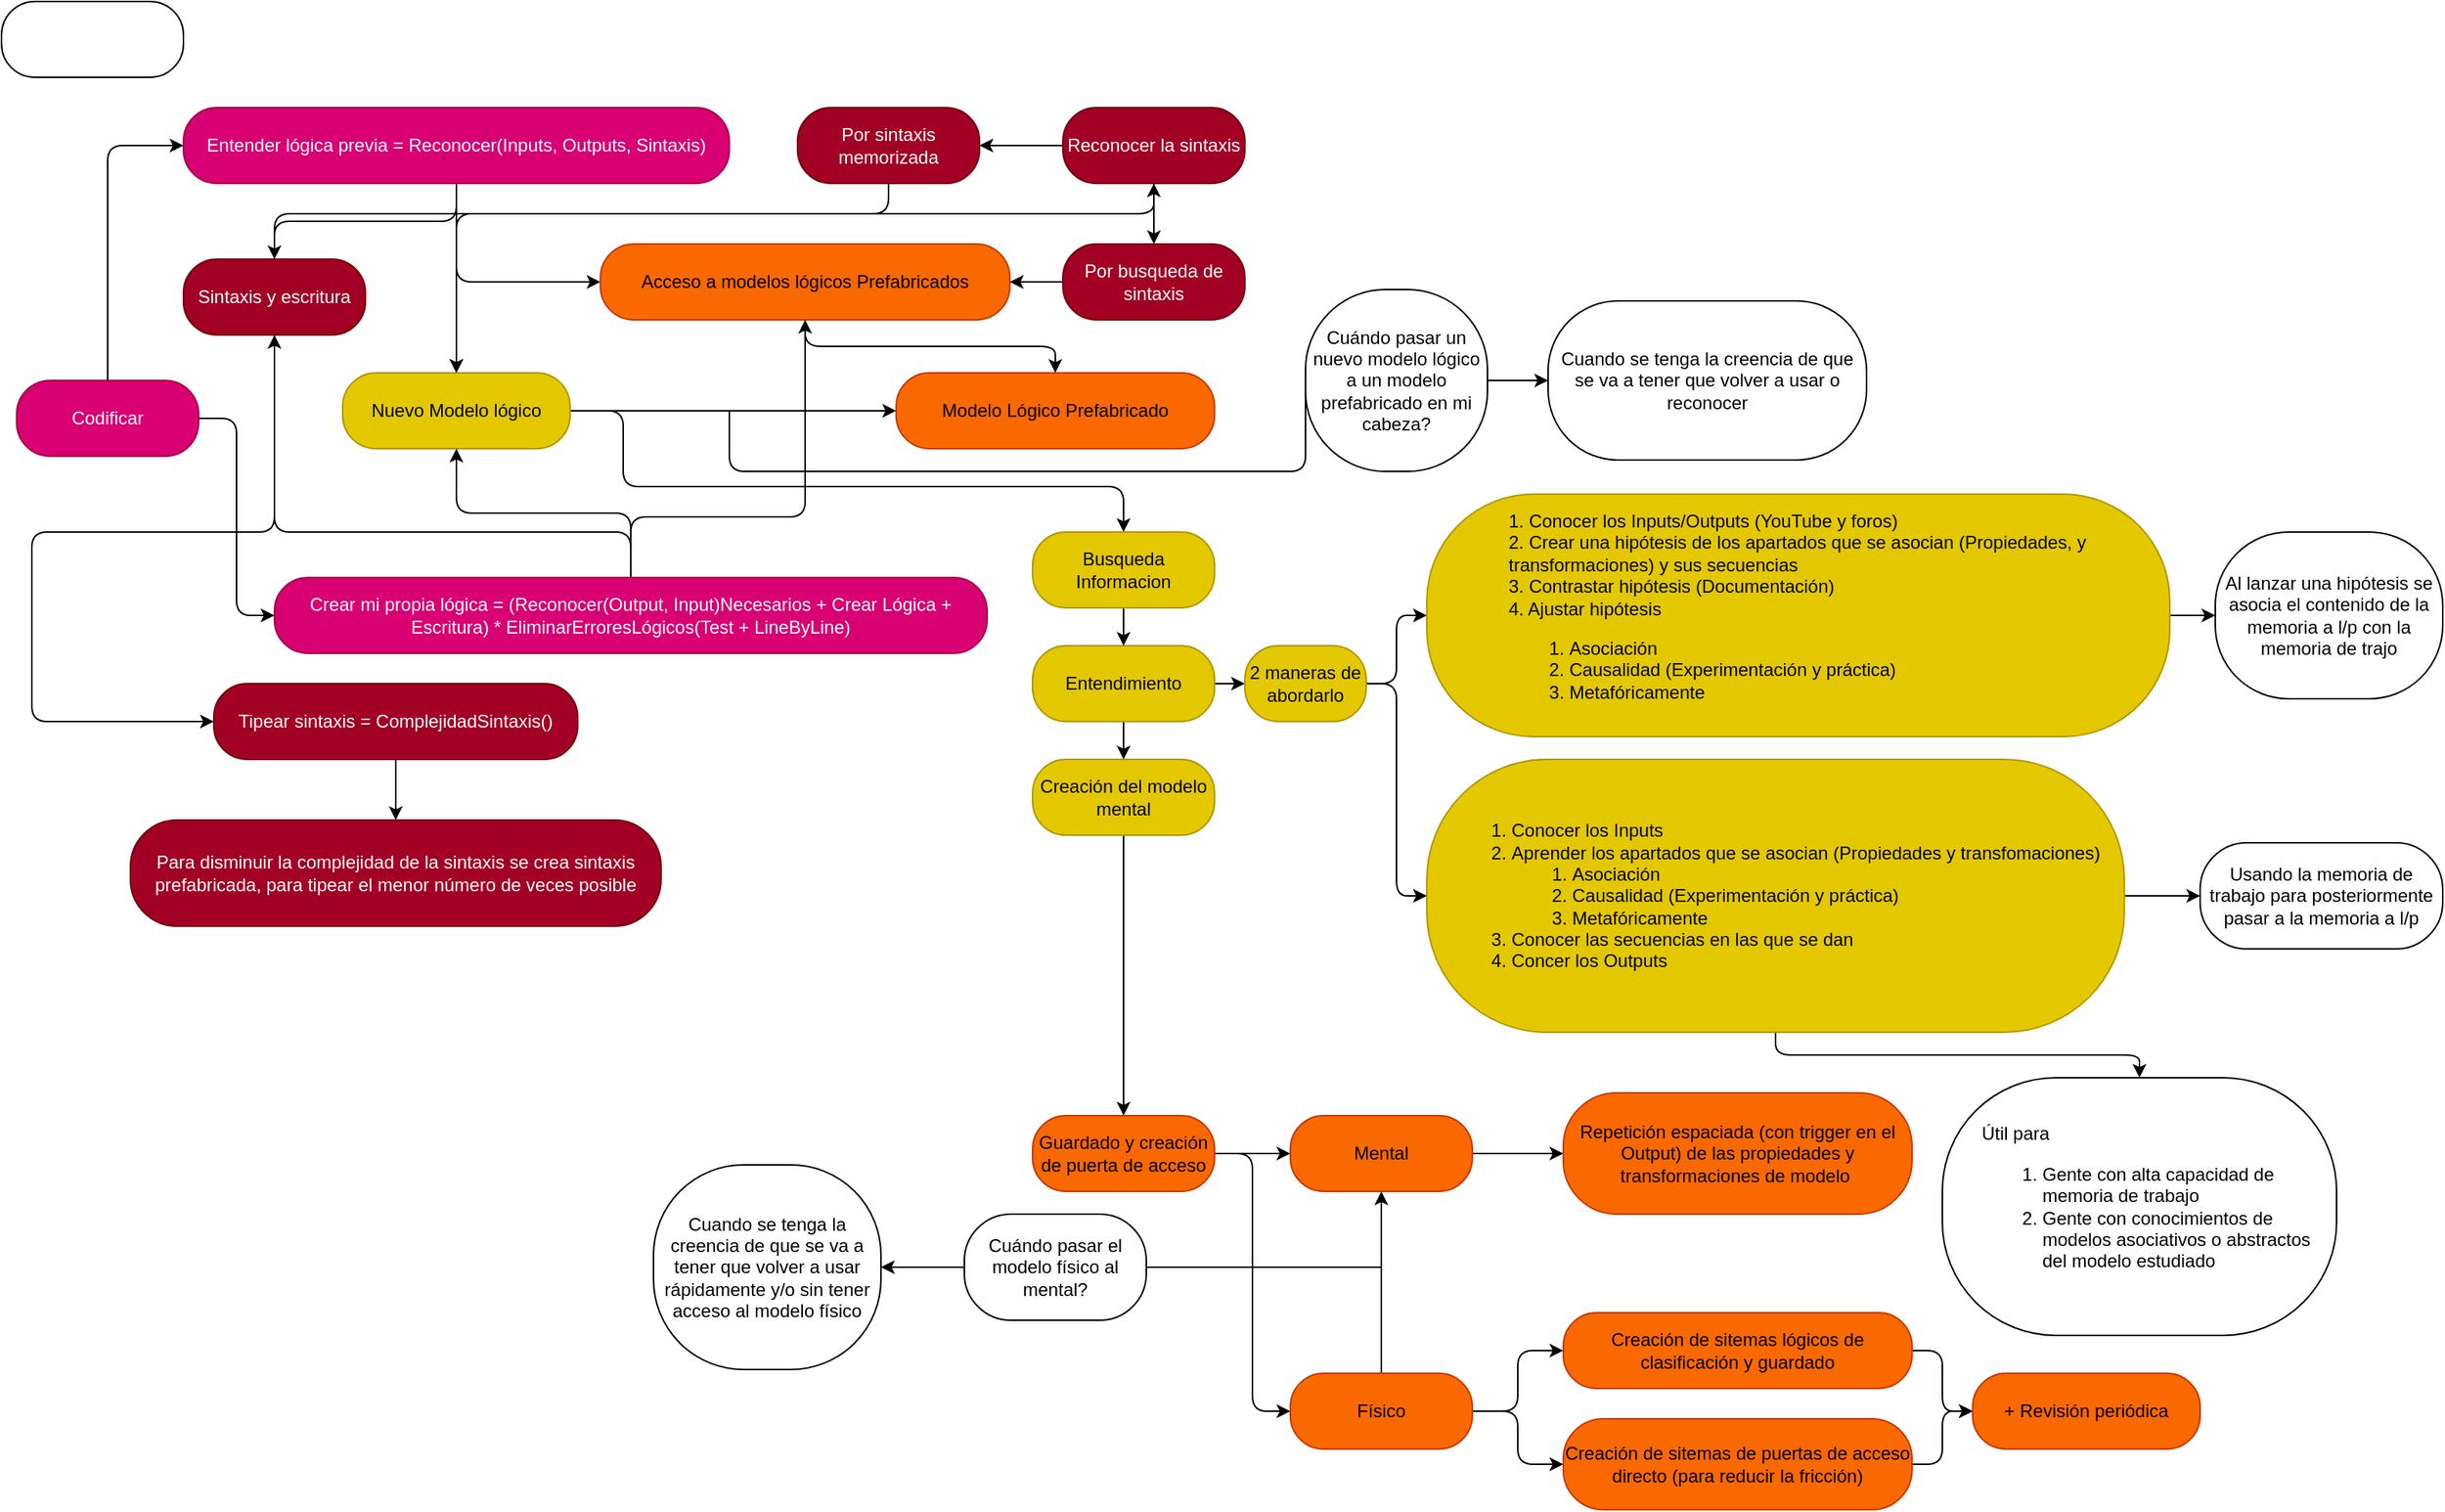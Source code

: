 <mxfile>
    <diagram id="RsHKvY9ihVBDJwIDH-hp" name="Codificar">
        <mxGraphModel dx="1322" dy="575" grid="1" gridSize="10" guides="1" tooltips="1" connect="1" arrows="1" fold="1" page="1" pageScale="1" pageWidth="850" pageHeight="1100" math="0" shadow="0">
            <root>
                <mxCell id="0"/>
                <mxCell id="1" parent="0"/>
                <mxCell id="5" style="edgeStyle=orthogonalEdgeStyle;html=1;exitX=0.5;exitY=0;exitDx=0;exitDy=0;entryX=0;entryY=0.5;entryDx=0;entryDy=0;" parent="1" source="2" target="4" edge="1">
                    <mxGeometry relative="1" as="geometry"/>
                </mxCell>
                <mxCell id="14" style="edgeStyle=orthogonalEdgeStyle;html=1;entryX=0;entryY=0.5;entryDx=0;entryDy=0;" parent="1" source="2" target="13" edge="1">
                    <mxGeometry relative="1" as="geometry"/>
                </mxCell>
                <mxCell id="2" value="Codificar" style="rounded=1;whiteSpace=wrap;html=1;arcSize=44;fillColor=#d80073;strokeColor=#A50040;fontColor=#ffffff;" parent="1" vertex="1">
                    <mxGeometry x="40" y="260" width="120" height="50" as="geometry"/>
                </mxCell>
                <mxCell id="3" value="" style="rounded=1;whiteSpace=wrap;html=1;arcSize=44;" parent="1" vertex="1">
                    <mxGeometry x="30" y="10" width="120" height="50" as="geometry"/>
                </mxCell>
                <mxCell id="8" style="edgeStyle=orthogonalEdgeStyle;html=1;entryX=0;entryY=0.5;entryDx=0;entryDy=0;" parent="1" source="4" target="7" edge="1">
                    <mxGeometry relative="1" as="geometry"/>
                </mxCell>
                <mxCell id="9" style="edgeStyle=orthogonalEdgeStyle;html=1;entryX=0.5;entryY=0;entryDx=0;entryDy=0;exitX=0.5;exitY=1;exitDx=0;exitDy=0;" parent="1" source="4" target="10" edge="1">
                    <mxGeometry relative="1" as="geometry">
                        <mxPoint x="240" y="210" as="targetPoint"/>
                        <Array as="points">
                            <mxPoint x="330" y="210"/>
                            <mxPoint x="330" y="210"/>
                        </Array>
                    </mxGeometry>
                </mxCell>
                <mxCell id="89" style="edgeStyle=orthogonalEdgeStyle;html=1;endArrow=classic;endFill=1;" parent="1" source="4" target="85" edge="1">
                    <mxGeometry relative="1" as="geometry"/>
                </mxCell>
                <mxCell id="4" value="Entender lógica previa = Reconocer(Inputs, Outputs, Sintaxis)" style="rounded=1;whiteSpace=wrap;html=1;arcSize=44;fillColor=#d80073;strokeColor=#A50040;fontColor=#ffffff;" parent="1" vertex="1">
                    <mxGeometry x="150" y="80" width="360" height="50" as="geometry"/>
                </mxCell>
                <mxCell id="75" style="edgeStyle=orthogonalEdgeStyle;html=1;endArrow=classic;endFill=1;" parent="1" source="7" target="15" edge="1">
                    <mxGeometry relative="1" as="geometry"/>
                </mxCell>
                <mxCell id="73" style="edgeStyle=orthogonalEdgeStyle;html=1;entryX=0;entryY=0.5;entryDx=0;entryDy=0;endArrow=classic;endFill=1;" parent="1" source="10" target="15" edge="1">
                    <mxGeometry relative="1" as="geometry"/>
                </mxCell>
                <mxCell id="84" style="edgeStyle=orthogonalEdgeStyle;html=1;endArrow=classic;endFill=1;exitX=1;exitY=0.5;exitDx=0;exitDy=0;entryX=0.5;entryY=0;entryDx=0;entryDy=0;" parent="1" source="10" target="100" edge="1">
                    <mxGeometry relative="1" as="geometry">
                        <Array as="points">
                            <mxPoint x="440" y="280"/>
                            <mxPoint x="440" y="330"/>
                            <mxPoint x="770" y="330"/>
                        </Array>
                    </mxGeometry>
                </mxCell>
                <mxCell id="10" value="Nuevo Modelo lógico" style="rounded=1;whiteSpace=wrap;html=1;arcSize=44;fillColor=#e3c800;strokeColor=#B09500;fontColor=#000000;" parent="1" vertex="1">
                    <mxGeometry x="255" y="255" width="150" height="50" as="geometry"/>
                </mxCell>
                <mxCell id="71" style="edgeStyle=orthogonalEdgeStyle;html=1;exitX=0.5;exitY=0;exitDx=0;exitDy=0;endArrow=classic;endFill=1;entryX=0.5;entryY=1;entryDx=0;entryDy=0;" parent="1" source="13" target="10" edge="1">
                    <mxGeometry relative="1" as="geometry">
                        <mxPoint x="500" y="240" as="targetPoint"/>
                    </mxGeometry>
                </mxCell>
                <mxCell id="77" style="edgeStyle=orthogonalEdgeStyle;html=1;endArrow=classic;endFill=1;entryX=0.5;entryY=1;entryDx=0;entryDy=0;" parent="1" source="13" target="7" edge="1">
                    <mxGeometry relative="1" as="geometry">
                        <Array as="points">
                            <mxPoint x="445" y="350"/>
                            <mxPoint x="560" y="350"/>
                        </Array>
                    </mxGeometry>
                </mxCell>
                <mxCell id="88" style="edgeStyle=orthogonalEdgeStyle;html=1;entryX=0.5;entryY=1;entryDx=0;entryDy=0;endArrow=classic;endFill=1;" parent="1" source="13" target="85" edge="1">
                    <mxGeometry relative="1" as="geometry">
                        <Array as="points">
                            <mxPoint x="445" y="360"/>
                            <mxPoint x="210" y="360"/>
                        </Array>
                    </mxGeometry>
                </mxCell>
                <mxCell id="13" value="Crear mi propia lógica = (Reconocer(Output, Input)Necesarios + Crear Lógica + Escritura) * EliminarErroresLógicos(Test + LineByLine)" style="rounded=1;whiteSpace=wrap;html=1;arcSize=44;fillColor=#d80073;strokeColor=#A50040;fontColor=#ffffff;" parent="1" vertex="1">
                    <mxGeometry x="210" y="390" width="470" height="50" as="geometry"/>
                </mxCell>
                <mxCell id="23" style="edgeStyle=orthogonalEdgeStyle;html=1;entryX=0;entryY=0.5;entryDx=0;entryDy=0;endArrow=classic;endFill=1;" parent="1" source="20" target="145" edge="1">
                    <mxGeometry relative="1" as="geometry"/>
                </mxCell>
                <mxCell id="104" style="edgeStyle=orthogonalEdgeStyle;html=1;endArrow=classic;endFill=1;" parent="1" source="20" target="103" edge="1">
                    <mxGeometry relative="1" as="geometry"/>
                </mxCell>
                <mxCell id="20" value="Entendimiento" style="rounded=1;whiteSpace=wrap;html=1;arcSize=44;fillColor=#e3c800;strokeColor=#B09500;fontColor=#000000;" parent="1" vertex="1">
                    <mxGeometry x="710" y="435" width="120" height="50" as="geometry"/>
                </mxCell>
                <mxCell id="158" style="edgeStyle=orthogonalEdgeStyle;html=1;" edge="1" parent="1" source="22" target="155">
                    <mxGeometry relative="1" as="geometry"/>
                </mxCell>
                <mxCell id="159" style="edgeStyle=orthogonalEdgeStyle;html=1;" edge="1" parent="1" source="22" target="154">
                    <mxGeometry relative="1" as="geometry"/>
                </mxCell>
                <mxCell id="22" value="&lt;div style=&quot;text-align: left&quot;&gt;&lt;ol&gt;&lt;li&gt;Conocer los Inputs&lt;/li&gt;&lt;li&gt;Aprender los apartados que se asocian (Propiedades y transfomaciones)&lt;/li&gt;&lt;ol&gt;&lt;li&gt;Asociación&lt;/li&gt;&lt;li&gt;Causalidad (Experimentación y práctica)&lt;/li&gt;&lt;li&gt;Metafóricamente&lt;/li&gt;&lt;/ol&gt;&lt;li&gt;Conocer las secuencias en las que se dan&lt;/li&gt;&lt;li&gt;Concer los Outputs&lt;/li&gt;&lt;/ol&gt;&lt;/div&gt;" style="rounded=1;whiteSpace=wrap;html=1;arcSize=44;fillColor=#e3c800;strokeColor=#B09500;fontColor=#000000;" parent="1" vertex="1">
                    <mxGeometry x="970" y="510" width="460" height="180" as="geometry"/>
                </mxCell>
                <mxCell id="31" style="edgeStyle=orthogonalEdgeStyle;html=1;entryX=0;entryY=0.5;entryDx=0;entryDy=0;endArrow=classic;endFill=1;" parent="1" source="27" target="30" edge="1">
                    <mxGeometry relative="1" as="geometry"/>
                </mxCell>
                <mxCell id="78" style="edgeStyle=orthogonalEdgeStyle;html=1;endArrow=none;endFill=0;exitX=0;exitY=0.5;exitDx=0;exitDy=0;" parent="1" source="27" edge="1">
                    <mxGeometry relative="1" as="geometry">
                        <mxPoint x="510" y="280" as="targetPoint"/>
                        <Array as="points">
                            <mxPoint x="890" y="320"/>
                            <mxPoint x="510" y="320"/>
                        </Array>
                    </mxGeometry>
                </mxCell>
                <mxCell id="27" value="Cuándo pasar un nuevo modelo lógico a un modelo prefabricado en mi cabeza?&lt;br&gt;" style="rounded=1;whiteSpace=wrap;html=1;arcSize=44;" parent="1" vertex="1">
                    <mxGeometry x="890" y="200" width="120" height="120" as="geometry"/>
                </mxCell>
                <mxCell id="30" value="Cuando se tenga la creencia de que se va a tener que volver a usar o reconocer" style="rounded=1;whiteSpace=wrap;html=1;arcSize=44;" parent="1" vertex="1">
                    <mxGeometry x="1050" y="207.5" width="210" height="105" as="geometry"/>
                </mxCell>
                <mxCell id="83" style="edgeStyle=orthogonalEdgeStyle;html=1;endArrow=classic;endFill=1;entryX=0;entryY=0.5;entryDx=0;entryDy=0;" parent="1" source="110" target="34" edge="1">
                    <mxGeometry relative="1" as="geometry">
                        <mxPoint x="1050" y="770" as="targetPoint"/>
                    </mxGeometry>
                </mxCell>
                <mxCell id="34" value="Repetición espaciada (con trigger en el Output)&amp;nbsp;de las propiedades y transformaciones de modelo&amp;nbsp;" style="rounded=1;whiteSpace=wrap;html=1;arcSize=44;fillColor=#fa6800;strokeColor=#C73500;fontColor=#000000;" parent="1" vertex="1">
                    <mxGeometry x="1060" y="730" width="230" height="80" as="geometry"/>
                </mxCell>
                <mxCell id="15" value="Modelo Lógico Prefabricado" style="rounded=1;whiteSpace=wrap;html=1;arcSize=44;fillColor=#fa6800;strokeColor=#C73500;fontColor=#000000;" parent="1" vertex="1">
                    <mxGeometry x="620" y="255" width="210" height="50" as="geometry"/>
                </mxCell>
                <mxCell id="7" value="Acceso a modelos lógicos Prefabricados" style="rounded=1;whiteSpace=wrap;html=1;arcSize=44;fillColor=#fa6800;strokeColor=#C73500;fontColor=#000000;" parent="1" vertex="1">
                    <mxGeometry x="425" y="170" width="270" height="50" as="geometry"/>
                </mxCell>
                <mxCell id="94" style="edgeStyle=orthogonalEdgeStyle;html=1;endArrow=classic;endFill=1;entryX=0;entryY=0.5;entryDx=0;entryDy=0;" parent="1" source="85" target="93" edge="1">
                    <mxGeometry relative="1" as="geometry">
                        <Array as="points">
                            <mxPoint x="210" y="360"/>
                            <mxPoint x="50" y="360"/>
                            <mxPoint x="50" y="485"/>
                        </Array>
                    </mxGeometry>
                </mxCell>
                <mxCell id="131" style="edgeStyle=orthogonalEdgeStyle;html=1;entryX=0.5;entryY=1;entryDx=0;entryDy=0;" edge="1" parent="1" source="85" target="91">
                    <mxGeometry relative="1" as="geometry">
                        <Array as="points">
                            <mxPoint x="210" y="150"/>
                            <mxPoint x="790" y="150"/>
                        </Array>
                    </mxGeometry>
                </mxCell>
                <mxCell id="85" value="Sintaxis y escritura" style="rounded=1;whiteSpace=wrap;html=1;arcSize=44;fillColor=#a20025;strokeColor=#6F0000;fontColor=#ffffff;" parent="1" vertex="1">
                    <mxGeometry x="150" y="180" width="120" height="50" as="geometry"/>
                </mxCell>
                <mxCell id="136" style="edgeStyle=orthogonalEdgeStyle;html=1;entryX=0.5;entryY=0;entryDx=0;entryDy=0;" edge="1" parent="1" source="91" target="96">
                    <mxGeometry relative="1" as="geometry"/>
                </mxCell>
                <mxCell id="138" style="edgeStyle=orthogonalEdgeStyle;html=1;entryX=1;entryY=0.5;entryDx=0;entryDy=0;" edge="1" parent="1" source="91" target="95">
                    <mxGeometry relative="1" as="geometry"/>
                </mxCell>
                <mxCell id="91" value="Reconocer la sintaxis" style="rounded=1;whiteSpace=wrap;html=1;arcSize=44;fillColor=#a20025;strokeColor=#6F0000;fontColor=#ffffff;" parent="1" vertex="1">
                    <mxGeometry x="730" y="80" width="120" height="50" as="geometry"/>
                </mxCell>
                <mxCell id="92" value="Para disminuir la complejidad de la sintaxis se crea sintaxis prefabricada, para tipear el menor número de veces posible" style="rounded=1;whiteSpace=wrap;html=1;arcSize=44;fillColor=#a20025;strokeColor=#6F0000;fontColor=#ffffff;" parent="1" vertex="1">
                    <mxGeometry x="115" y="550" width="350" height="70" as="geometry"/>
                </mxCell>
                <mxCell id="141" style="edgeStyle=orthogonalEdgeStyle;html=1;entryX=0.5;entryY=0;entryDx=0;entryDy=0;" edge="1" parent="1" source="93" target="92">
                    <mxGeometry relative="1" as="geometry"/>
                </mxCell>
                <mxCell id="93" value="Tipear sintaxis = ComplejidadSintaxis()" style="rounded=1;whiteSpace=wrap;html=1;arcSize=44;fillColor=#a20025;strokeColor=#6F0000;fontColor=#ffffff;" parent="1" vertex="1">
                    <mxGeometry x="170" y="460" width="240" height="50" as="geometry"/>
                </mxCell>
                <mxCell id="139" style="edgeStyle=orthogonalEdgeStyle;html=1;entryX=0.5;entryY=0;entryDx=0;entryDy=0;" edge="1" parent="1" source="95" target="10">
                    <mxGeometry relative="1" as="geometry">
                        <Array as="points">
                            <mxPoint x="615" y="150"/>
                            <mxPoint x="330" y="150"/>
                        </Array>
                    </mxGeometry>
                </mxCell>
                <mxCell id="95" value="Por sintaxis memorizada" style="rounded=1;whiteSpace=wrap;html=1;arcSize=44;fillColor=#a20025;strokeColor=#6F0000;fontColor=#ffffff;" parent="1" vertex="1">
                    <mxGeometry x="555" y="80" width="120" height="50" as="geometry"/>
                </mxCell>
                <mxCell id="137" style="edgeStyle=orthogonalEdgeStyle;html=1;entryX=1;entryY=0.5;entryDx=0;entryDy=0;" edge="1" parent="1" source="96" target="7">
                    <mxGeometry relative="1" as="geometry"/>
                </mxCell>
                <mxCell id="96" value="Por busqueda de sintaxis" style="rounded=1;whiteSpace=wrap;html=1;arcSize=44;fillColor=#a20025;strokeColor=#6F0000;fontColor=#ffffff;" parent="1" vertex="1">
                    <mxGeometry x="730" y="170" width="120" height="50" as="geometry"/>
                </mxCell>
                <mxCell id="101" value="" style="edgeStyle=orthogonalEdgeStyle;html=1;endArrow=classic;endFill=1;" parent="1" source="100" target="20" edge="1">
                    <mxGeometry relative="1" as="geometry"/>
                </mxCell>
                <mxCell id="100" value="Busqueda Informacion" style="rounded=1;whiteSpace=wrap;html=1;arcSize=44;fillColor=#e3c800;strokeColor=#B09500;fontColor=#000000;" parent="1" vertex="1">
                    <mxGeometry x="710" y="360" width="120" height="50" as="geometry"/>
                </mxCell>
                <mxCell id="106" style="edgeStyle=orthogonalEdgeStyle;html=1;endArrow=classic;endFill=1;" parent="1" source="103" target="105" edge="1">
                    <mxGeometry relative="1" as="geometry"/>
                </mxCell>
                <mxCell id="107" value="" style="edgeStyle=orthogonalEdgeStyle;html=1;endArrow=classic;endFill=1;exitX=1;exitY=0.5;exitDx=0;exitDy=0;entryX=0;entryY=0.5;entryDx=0;entryDy=0;" parent="1" source="105" target="110" edge="1">
                    <mxGeometry relative="1" as="geometry">
                        <mxPoint x="880" y="770" as="targetPoint"/>
                    </mxGeometry>
                </mxCell>
                <mxCell id="103" value="Creación del modelo mental" style="rounded=1;whiteSpace=wrap;html=1;arcSize=44;fillColor=#e3c800;strokeColor=#B09500;fontColor=#000000;" parent="1" vertex="1">
                    <mxGeometry x="710" y="510" width="120" height="50" as="geometry"/>
                </mxCell>
                <mxCell id="113" style="edgeStyle=orthogonalEdgeStyle;html=1;entryX=0;entryY=0.5;entryDx=0;entryDy=0;endArrow=classic;endFill=1;" parent="1" source="105" target="111" edge="1">
                    <mxGeometry relative="1" as="geometry"/>
                </mxCell>
                <mxCell id="105" value="Guardado y creación de puerta de acceso" style="rounded=1;whiteSpace=wrap;html=1;arcSize=44;fillColor=#fa6800;strokeColor=#C73500;fontColor=#000000;" parent="1" vertex="1">
                    <mxGeometry x="710" y="745" width="120" height="50" as="geometry"/>
                </mxCell>
                <mxCell id="110" value="Mental" style="rounded=1;whiteSpace=wrap;html=1;arcSize=44;fillColor=#fa6800;strokeColor=#C73500;fontColor=#000000;" parent="1" vertex="1">
                    <mxGeometry x="880" y="745" width="120" height="50" as="geometry"/>
                </mxCell>
                <mxCell id="114" value="" style="edgeStyle=orthogonalEdgeStyle;html=1;endArrow=classic;endFill=1;" parent="1" source="111" target="110" edge="1">
                    <mxGeometry relative="1" as="geometry"/>
                </mxCell>
                <mxCell id="117" style="edgeStyle=orthogonalEdgeStyle;html=1;entryX=0;entryY=0.5;entryDx=0;entryDy=0;endArrow=classic;endFill=1;" parent="1" source="111" target="115" edge="1">
                    <mxGeometry relative="1" as="geometry"/>
                </mxCell>
                <mxCell id="118" style="edgeStyle=orthogonalEdgeStyle;html=1;entryX=0;entryY=0.5;entryDx=0;entryDy=0;endArrow=classic;endFill=1;" parent="1" source="111" target="116" edge="1">
                    <mxGeometry relative="1" as="geometry"/>
                </mxCell>
                <mxCell id="111" value="Físico" style="rounded=1;whiteSpace=wrap;html=1;arcSize=44;fillColor=#fa6800;strokeColor=#C73500;fontColor=#000000;" parent="1" vertex="1">
                    <mxGeometry x="880" y="915" width="120" height="50" as="geometry"/>
                </mxCell>
                <mxCell id="120" style="edgeStyle=orthogonalEdgeStyle;html=1;entryX=0;entryY=0.5;entryDx=0;entryDy=0;endArrow=classic;endFill=1;" parent="1" source="115" target="119" edge="1">
                    <mxGeometry relative="1" as="geometry"/>
                </mxCell>
                <mxCell id="115" value="Creación de sitemas lógicos de clasificación y guardado" style="rounded=1;whiteSpace=wrap;html=1;arcSize=44;fillColor=#fa6800;strokeColor=#C73500;fontColor=#000000;" parent="1" vertex="1">
                    <mxGeometry x="1060" y="875" width="230" height="50" as="geometry"/>
                </mxCell>
                <mxCell id="121" style="edgeStyle=orthogonalEdgeStyle;html=1;entryX=0;entryY=0.5;entryDx=0;entryDy=0;endArrow=classic;endFill=1;" parent="1" source="116" target="119" edge="1">
                    <mxGeometry relative="1" as="geometry"/>
                </mxCell>
                <mxCell id="116" value="Creación de sitemas de puertas de acceso directo (para reducir la fricción)" style="rounded=1;whiteSpace=wrap;html=1;arcSize=44;fillColor=#fa6800;strokeColor=#C73500;fontColor=#000000;" parent="1" vertex="1">
                    <mxGeometry x="1060" y="945" width="230" height="60" as="geometry"/>
                </mxCell>
                <mxCell id="119" value="+ Revisión periódica" style="rounded=1;whiteSpace=wrap;html=1;arcSize=44;fillColor=#fa6800;strokeColor=#C73500;fontColor=#000000;" parent="1" vertex="1">
                    <mxGeometry x="1330" y="915" width="150" height="50" as="geometry"/>
                </mxCell>
                <mxCell id="123" style="edgeStyle=orthogonalEdgeStyle;html=1;endArrow=none;endFill=0;" parent="1" source="122" edge="1">
                    <mxGeometry relative="1" as="geometry">
                        <mxPoint x="940" y="845" as="targetPoint"/>
                    </mxGeometry>
                </mxCell>
                <mxCell id="144" style="edgeStyle=orthogonalEdgeStyle;html=1;entryX=1;entryY=0.5;entryDx=0;entryDy=0;" edge="1" parent="1" source="122" target="142">
                    <mxGeometry relative="1" as="geometry">
                        <mxPoint x="610" y="845" as="targetPoint"/>
                    </mxGeometry>
                </mxCell>
                <mxCell id="122" value="Cuándo pasar el modelo físico al mental?" style="rounded=1;whiteSpace=wrap;html=1;arcSize=44;" parent="1" vertex="1">
                    <mxGeometry x="665" y="810" width="120" height="70" as="geometry"/>
                </mxCell>
                <mxCell id="142" value="Cuando se tenga la creencia de que se va a tener que volver a usar rápidamente y/o sin tener acceso al modelo físico" style="rounded=1;whiteSpace=wrap;html=1;arcSize=44;" vertex="1" parent="1">
                    <mxGeometry x="460" y="777.5" width="150" height="135" as="geometry"/>
                </mxCell>
                <mxCell id="152" style="edgeStyle=orthogonalEdgeStyle;html=1;entryX=0;entryY=0.5;entryDx=0;entryDy=0;" edge="1" parent="1" source="145" target="146">
                    <mxGeometry relative="1" as="geometry"/>
                </mxCell>
                <mxCell id="153" style="edgeStyle=orthogonalEdgeStyle;html=1;entryX=0;entryY=0.5;entryDx=0;entryDy=0;" edge="1" parent="1" target="22">
                    <mxGeometry relative="1" as="geometry">
                        <Array as="points">
                            <mxPoint x="950" y="460"/>
                            <mxPoint x="950" y="600"/>
                        </Array>
                        <mxPoint x="930" y="460" as="sourcePoint"/>
                    </mxGeometry>
                </mxCell>
                <mxCell id="145" value="2 maneras de abordarlo" style="rounded=1;whiteSpace=wrap;html=1;arcSize=44;fillColor=#e3c800;strokeColor=#B09500;fontColor=#000000;" vertex="1" parent="1">
                    <mxGeometry x="850" y="435" width="80" height="50" as="geometry"/>
                </mxCell>
                <mxCell id="151" style="edgeStyle=orthogonalEdgeStyle;html=1;entryX=0;entryY=0.5;entryDx=0;entryDy=0;" edge="1" parent="1" source="146" target="149">
                    <mxGeometry relative="1" as="geometry"/>
                </mxCell>
                <mxCell id="146" value="1. Conocer los Inputs/Outputs (YouTube y foros)&lt;br&gt;2. Crear una hipótesis de los apartados que se asocian (Propiedades, y transformaciones) y sus secuencias&lt;br&gt;3. Contrastar hipótesis (Documentación)&lt;br&gt;&lt;div&gt;&lt;span&gt;4. Ajustar hipótesis&lt;/span&gt;&lt;/div&gt;&lt;div&gt;&lt;ol&gt;&lt;li&gt;Asociación&lt;/li&gt;&lt;li&gt;Causalidad (Experimentación y práctica)&lt;/li&gt;&lt;li&gt;Metafóricamente&lt;/li&gt;&lt;/ol&gt;&lt;/div&gt;" style="rounded=1;whiteSpace=wrap;html=1;arcSize=44;fillColor=#e3c800;strokeColor=#B09500;fontColor=#000000;align=left;spacingLeft=52;fontStyle=0" vertex="1" parent="1">
                    <mxGeometry x="970" y="335" width="490" height="160" as="geometry"/>
                </mxCell>
                <mxCell id="149" value="Al lanzar una hipótesis se asocia el contenido de la memoria a l/p con la memoria de trajo" style="rounded=1;whiteSpace=wrap;html=1;arcSize=44;" vertex="1" parent="1">
                    <mxGeometry x="1490" y="360" width="150" height="110" as="geometry"/>
                </mxCell>
                <mxCell id="154" value="Usando la memoria de trabajo para posteriormente pasar a la memoria a l/p" style="rounded=1;whiteSpace=wrap;html=1;arcSize=44;" vertex="1" parent="1">
                    <mxGeometry x="1480" y="565" width="160" height="70" as="geometry"/>
                </mxCell>
                <mxCell id="155" value="Útil para &lt;br&gt;&lt;ol&gt;&lt;li&gt;Gente con alta capacidad de memoria de trabajo&lt;/li&gt;&lt;li&gt;Gente con conocimientos de modelos asociativos o abstractos del modelo estudiado&lt;/li&gt;&lt;/ol&gt;" style="rounded=1;whiteSpace=wrap;html=1;arcSize=44;align=left;spacingLeft=24;" vertex="1" parent="1">
                    <mxGeometry x="1310" y="720" width="260" height="170" as="geometry"/>
                </mxCell>
            </root>
        </mxGraphModel>
    </diagram>
</mxfile>